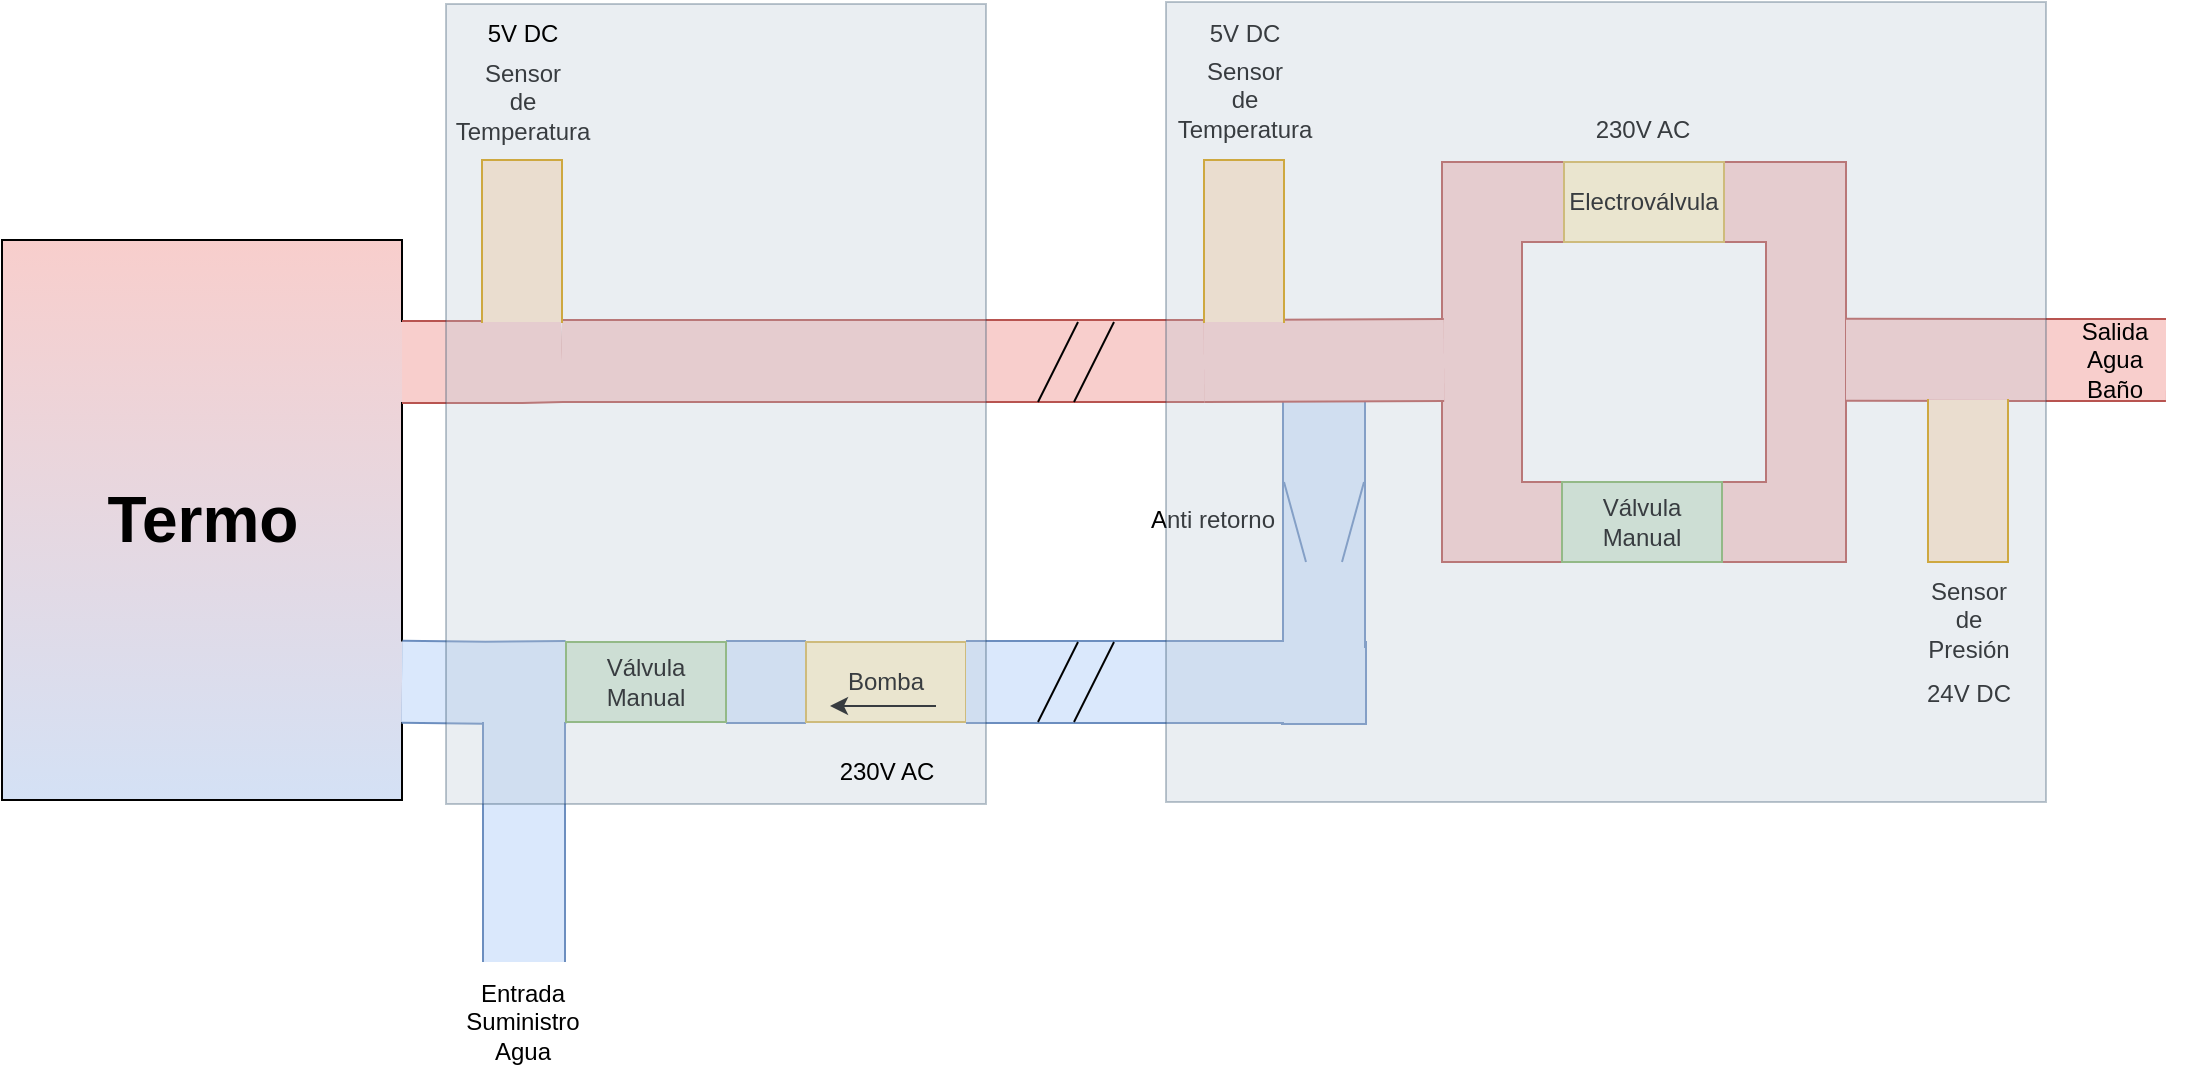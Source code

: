 <mxfile version="22.0.4" type="device">
  <diagram name="Página-1" id="ErPMRgb_rmEnNr11k0Nh">
    <mxGraphModel dx="1041" dy="548" grid="1" gridSize="10" guides="1" tooltips="1" connect="1" arrows="1" fold="1" page="1" pageScale="1" pageWidth="1169" pageHeight="827" math="0" shadow="0">
      <root>
        <mxCell id="0" />
        <mxCell id="1" parent="0" />
        <mxCell id="3v4s9zeTGjjN_nE6RWKM-5" value="" style="shape=partialRectangle;whiteSpace=wrap;html=1;bottom=1;right=1;left=1;top=0;fillColor=#F8CECC;routingCenterX=-0.5;rotation=90;gradientColor=#D4E1F5;gradientDirection=east;" vertex="1" parent="1">
          <mxGeometry x="-2" y="319" width="280" height="200" as="geometry" />
        </mxCell>
        <mxCell id="3v4s9zeTGjjN_nE6RWKM-9" value="" style="endArrow=none;html=1;rounded=0;exitX=1;exitY=0;exitDx=0;exitDy=0;" edge="1" parent="1" source="3v4s9zeTGjjN_nE6RWKM-5">
          <mxGeometry width="50" height="50" relative="1" as="geometry">
            <mxPoint x="458" y="445" as="sourcePoint" />
            <mxPoint x="238" y="520" as="targetPoint" />
          </mxGeometry>
        </mxCell>
        <mxCell id="3v4s9zeTGjjN_nE6RWKM-10" value="" style="endArrow=none;html=1;rounded=0;exitX=0.717;exitY=-0.005;exitDx=0;exitDy=0;exitPerimeter=0;" edge="1" parent="1">
          <mxGeometry width="50" height="50" relative="1" as="geometry">
            <mxPoint x="238" y="479.76" as="sourcePoint" />
            <mxPoint x="238" y="360" as="targetPoint" />
          </mxGeometry>
        </mxCell>
        <mxCell id="3v4s9zeTGjjN_nE6RWKM-27" value="" style="endArrow=none;html=1;rounded=0;entryX=0.705;entryY=-0.004;entryDx=0;entryDy=0;entryPerimeter=0;" edge="1" parent="1">
          <mxGeometry width="50" height="50" relative="1" as="geometry">
            <mxPoint x="238" y="320" as="sourcePoint" />
            <mxPoint x="238" y="279" as="targetPoint" />
          </mxGeometry>
        </mxCell>
        <mxCell id="3v4s9zeTGjjN_nE6RWKM-29" value="&lt;font style=&quot;font-size: 32px;&quot;&gt;Termo&lt;/font&gt;" style="text;strokeColor=none;fillColor=none;html=1;fontSize=24;fontStyle=1;verticalAlign=middle;align=center;" vertex="1" parent="1">
          <mxGeometry x="88" y="399" width="100" height="40" as="geometry" />
        </mxCell>
        <mxCell id="3v4s9zeTGjjN_nE6RWKM-32" value="" style="shape=filledEdge;curved=0;rounded=0;fixDash=1;endArrow=none;strokeWidth=42;fillColor=#f8cecc;edgeStyle=orthogonalEdgeStyle;html=1;strokeColor=#b85450;entryX=0;entryY=0.5;entryDx=0;entryDy=0;" edge="1" parent="1" target="3v4s9zeTGjjN_nE6RWKM-53">
          <mxGeometry width="60" height="40" relative="1" as="geometry">
            <mxPoint x="238" y="340" as="sourcePoint" />
            <mxPoint x="318" y="340" as="targetPoint" />
            <Array as="points">
              <mxPoint x="298" y="340" />
              <mxPoint x="298" y="339" />
            </Array>
          </mxGeometry>
        </mxCell>
        <mxCell id="3v4s9zeTGjjN_nE6RWKM-37" value="" style="shape=filledEdge;curved=0;rounded=0;fixDash=1;endArrow=none;strokeWidth=42;fillColor=#f8cecc;edgeStyle=orthogonalEdgeStyle;html=1;strokeColor=#b85450;exitX=1;exitY=0.5;exitDx=0;exitDy=0;entryX=0;entryY=0;entryDx=0;entryDy=0;" edge="1" parent="1" source="3v4s9zeTGjjN_nE6RWKM-53" target="3v4s9zeTGjjN_nE6RWKM-55">
          <mxGeometry width="60" height="40" relative="1" as="geometry">
            <mxPoint x="358" y="340" as="sourcePoint" />
            <mxPoint x="718" y="340" as="targetPoint" />
            <Array as="points" />
          </mxGeometry>
        </mxCell>
        <mxCell id="3v4s9zeTGjjN_nE6RWKM-41" value="" style="shape=filledEdge;curved=0;rounded=0;fixDash=1;endArrow=none;strokeWidth=42;fillColor=#dae8fc;edgeStyle=orthogonalEdgeStyle;html=1;strokeColor=#6c8ebf;" edge="1" parent="1" source="3v4s9zeTGjjN_nE6RWKM-38" target="3v4s9zeTGjjN_nE6RWKM-40">
          <mxGeometry width="60" height="40" relative="1" as="geometry">
            <mxPoint x="400" y="500" as="sourcePoint" />
            <mxPoint x="600" y="500" as="targetPoint" />
          </mxGeometry>
        </mxCell>
        <mxCell id="3v4s9zeTGjjN_nE6RWKM-40" value="Bomba" style="whiteSpace=wrap;html=1;fillColor=#fff2cc;strokeColor=#d6b656;" vertex="1" parent="1">
          <mxGeometry x="440" y="480" width="80" height="40" as="geometry" />
        </mxCell>
        <mxCell id="3v4s9zeTGjjN_nE6RWKM-42" value="" style="endArrow=classic;html=1;rounded=0;" edge="1" parent="1">
          <mxGeometry width="50" height="50" relative="1" as="geometry">
            <mxPoint x="505" y="512" as="sourcePoint" />
            <mxPoint x="452" y="512" as="targetPoint" />
          </mxGeometry>
        </mxCell>
        <mxCell id="3v4s9zeTGjjN_nE6RWKM-43" value="" style="shape=filledEdge;curved=0;rounded=0;fixDash=1;endArrow=none;strokeWidth=42;fillColor=#dae8fc;edgeStyle=orthogonalEdgeStyle;html=1;strokeColor=#6c8ebf;entryX=0;entryY=0.5;entryDx=0;entryDy=0;" edge="1" parent="1" target="3v4s9zeTGjjN_nE6RWKM-38">
          <mxGeometry width="60" height="40" relative="1" as="geometry">
            <mxPoint x="238" y="499.9" as="sourcePoint" />
            <mxPoint x="318" y="500" as="targetPoint" />
            <Array as="points" />
          </mxGeometry>
        </mxCell>
        <mxCell id="3v4s9zeTGjjN_nE6RWKM-47" value="" style="shape=filledEdge;curved=0;rounded=0;fixDash=1;endArrow=none;strokeWidth=42;fillColor=#dae8fc;edgeStyle=orthogonalEdgeStyle;html=1;strokeColor=#6c8ebf;" edge="1" parent="1">
          <mxGeometry width="60" height="40" relative="1" as="geometry">
            <mxPoint x="299" y="520" as="sourcePoint" />
            <mxPoint x="299" y="640" as="targetPoint" />
            <Array as="points">
              <mxPoint x="299" y="580" />
              <mxPoint x="299" y="580" />
            </Array>
          </mxGeometry>
        </mxCell>
        <mxCell id="3v4s9zeTGjjN_nE6RWKM-50" value="Sensor&lt;br&gt;de&lt;br&gt;Temperatura" style="text;html=1;align=center;verticalAlign=middle;resizable=0;points=[];autosize=1;strokeColor=none;fillColor=none;" vertex="1" parent="1">
          <mxGeometry x="253" y="180" width="90" height="60" as="geometry" />
        </mxCell>
        <mxCell id="3v4s9zeTGjjN_nE6RWKM-51" value="Entrada&lt;br&gt;Suministro&lt;br&gt;Agua" style="text;html=1;align=center;verticalAlign=middle;resizable=0;points=[];autosize=1;strokeColor=none;fillColor=none;" vertex="1" parent="1">
          <mxGeometry x="258" y="640" width="80" height="60" as="geometry" />
        </mxCell>
        <mxCell id="3v4s9zeTGjjN_nE6RWKM-52" value="" style="rounded=0;whiteSpace=wrap;html=1;strokeColor=none;fillColor=#dae8fc;" vertex="1" parent="1">
          <mxGeometry x="319" y="481" height="39" as="geometry" />
        </mxCell>
        <mxCell id="3v4s9zeTGjjN_nE6RWKM-53" value="" style="rounded=0;whiteSpace=wrap;html=1;strokeColor=none;fillColor=#f8cecc;" vertex="1" parent="1">
          <mxGeometry x="318" y="320" height="39" as="geometry" />
        </mxCell>
        <mxCell id="3v4s9zeTGjjN_nE6RWKM-38" value="Válvula Manual" style="whiteSpace=wrap;html=1;fillColor=#d5e8d4;strokeColor=#82b366;" vertex="1" parent="1">
          <mxGeometry x="320" y="480" width="80" height="40" as="geometry" />
        </mxCell>
        <mxCell id="3v4s9zeTGjjN_nE6RWKM-33" value="" style="shape=partialRectangle;whiteSpace=wrap;html=1;bottom=1;right=1;left=1;top=0;fillColor=#ffe6cc;routingCenterX=-0.5;rotation=-180;strokeColor=#d79b00;" vertex="1" parent="1">
          <mxGeometry x="278" y="239" width="40" height="81" as="geometry" />
        </mxCell>
        <mxCell id="3v4s9zeTGjjN_nE6RWKM-54" value="Sensor&lt;br&gt;de&lt;br&gt;Temperatura" style="text;html=1;align=center;verticalAlign=middle;resizable=0;points=[];autosize=1;strokeColor=none;fillColor=none;" vertex="1" parent="1">
          <mxGeometry x="614" y="179" width="90" height="60" as="geometry" />
        </mxCell>
        <mxCell id="3v4s9zeTGjjN_nE6RWKM-55" value="" style="rounded=0;whiteSpace=wrap;html=1;strokeColor=none;fillColor=#f8cecc;" vertex="1" parent="1">
          <mxGeometry x="639" y="320" height="39" as="geometry" />
        </mxCell>
        <mxCell id="3v4s9zeTGjjN_nE6RWKM-60" value="" style="rounded=0;whiteSpace=wrap;html=1;strokeColor=none;fillColor=#dae8fc;" vertex="1" parent="1">
          <mxGeometry x="719" y="320" height="39" as="geometry" />
        </mxCell>
        <mxCell id="3v4s9zeTGjjN_nE6RWKM-63" value="" style="rounded=0;whiteSpace=wrap;html=1;fillColor=#f8cecc;strokeColor=none;" vertex="1" parent="1">
          <mxGeometry x="719" y="319" height="41" as="geometry" />
        </mxCell>
        <mxCell id="3v4s9zeTGjjN_nE6RWKM-65" value="" style="shape=filledEdge;curved=0;rounded=0;fixDash=1;endArrow=none;strokeWidth=41;fillColor=#f8cecc;edgeStyle=orthogonalEdgeStyle;html=1;strokeColor=#b85450;entryX=0;entryY=0.5;entryDx=0;entryDy=0;" edge="1" parent="1" target="3v4s9zeTGjjN_nE6RWKM-81">
          <mxGeometry width="60" height="40" relative="1" as="geometry">
            <mxPoint x="838" y="420" as="sourcePoint" />
            <mxPoint x="818" y="260" as="targetPoint" />
            <Array as="points">
              <mxPoint x="778" y="420" />
              <mxPoint x="778" y="260" />
            </Array>
          </mxGeometry>
        </mxCell>
        <mxCell id="3v4s9zeTGjjN_nE6RWKM-66" value="" style="rounded=0;whiteSpace=wrap;html=1;fillColor=#dae8fc;strokeColor=#6c8ebf;gradientColor=none;gradientDirection=north;" vertex="1" parent="1">
          <mxGeometry x="678" y="480" width="42" height="41" as="geometry" />
        </mxCell>
        <mxCell id="3v4s9zeTGjjN_nE6RWKM-59" value="" style="shape=filledEdge;curved=0;rounded=0;fixDash=1;endArrow=none;strokeWidth=42;fillColor=#dae8fc;edgeStyle=orthogonalEdgeStyle;html=1;strokeColor=#6c8ebf;" edge="1" parent="1">
          <mxGeometry width="60" height="40" relative="1" as="geometry">
            <mxPoint x="699" y="359" as="sourcePoint" />
            <mxPoint x="699" y="483" as="targetPoint" />
            <Array as="points">
              <mxPoint x="699" y="419" />
              <mxPoint x="699" y="419" />
            </Array>
          </mxGeometry>
        </mxCell>
        <mxCell id="3v4s9zeTGjjN_nE6RWKM-30" value="" style="shape=filledEdge;curved=0;rounded=0;fixDash=1;endArrow=none;strokeWidth=42;fillColor=#dae8fc;edgeStyle=orthogonalEdgeStyle;html=1;strokeColor=#6c8ebf;" edge="1" parent="1" source="3v4s9zeTGjjN_nE6RWKM-40">
          <mxGeometry width="60" height="40" relative="1" as="geometry">
            <mxPoint x="318" y="500" as="sourcePoint" />
            <mxPoint x="679" y="500" as="targetPoint" />
          </mxGeometry>
        </mxCell>
        <mxCell id="3v4s9zeTGjjN_nE6RWKM-67" value="" style="endArrow=none;html=1;rounded=0;fillColor=#dae8fc;strokeColor=#6c8ebf;" edge="1" parent="1">
          <mxGeometry width="50" height="50" relative="1" as="geometry">
            <mxPoint x="708" y="440" as="sourcePoint" />
            <mxPoint x="719" y="400" as="targetPoint" />
          </mxGeometry>
        </mxCell>
        <mxCell id="3v4s9zeTGjjN_nE6RWKM-68" value="" style="endArrow=none;html=1;rounded=0;fillColor=#dae8fc;strokeColor=#6c8ebf;" edge="1" parent="1">
          <mxGeometry width="50" height="50" relative="1" as="geometry">
            <mxPoint x="690" y="440" as="sourcePoint" />
            <mxPoint x="679" y="400" as="targetPoint" />
          </mxGeometry>
        </mxCell>
        <mxCell id="3v4s9zeTGjjN_nE6RWKM-69" value="Anti retorno" style="text;html=1;align=center;verticalAlign=middle;resizable=0;points=[];autosize=1;strokeColor=none;fillColor=none;" vertex="1" parent="1">
          <mxGeometry x="598" y="404" width="90" height="30" as="geometry" />
        </mxCell>
        <mxCell id="3v4s9zeTGjjN_nE6RWKM-70" value="" style="endArrow=none;html=1;rounded=0;" edge="1" parent="1">
          <mxGeometry width="50" height="50" relative="1" as="geometry">
            <mxPoint x="556" y="360" as="sourcePoint" />
            <mxPoint x="576" y="320" as="targetPoint" />
          </mxGeometry>
        </mxCell>
        <mxCell id="3v4s9zeTGjjN_nE6RWKM-71" value="" style="endArrow=none;html=1;rounded=0;" edge="1" parent="1">
          <mxGeometry width="50" height="50" relative="1" as="geometry">
            <mxPoint x="574" y="360" as="sourcePoint" />
            <mxPoint x="594" y="320" as="targetPoint" />
          </mxGeometry>
        </mxCell>
        <mxCell id="3v4s9zeTGjjN_nE6RWKM-62" value="" style="shape=filledEdge;curved=0;rounded=0;fixDash=1;endArrow=none;strokeWidth=42;fillColor=#f8cecc;edgeStyle=orthogonalEdgeStyle;html=1;strokeColor=#b85450;exitX=0;exitY=0;exitDx=0;exitDy=0;" edge="1" parent="1" source="3v4s9zeTGjjN_nE6RWKM-55">
          <mxGeometry width="60" height="40" relative="1" as="geometry">
            <mxPoint x="669" y="339.85" as="sourcePoint" />
            <mxPoint x="759" y="339" as="targetPoint" />
            <Array as="points" />
          </mxGeometry>
        </mxCell>
        <mxCell id="3v4s9zeTGjjN_nE6RWKM-77" value="" style="shape=filledEdge;curved=0;rounded=0;fixDash=1;endArrow=none;strokeWidth=41;fillColor=#f8cecc;edgeStyle=orthogonalEdgeStyle;html=1;strokeColor=#b85450;exitX=1;exitY=0.5;exitDx=0;exitDy=0;entryX=1;entryY=0.5;entryDx=0;entryDy=0;" edge="1" parent="1" source="3v4s9zeTGjjN_nE6RWKM-78" target="3v4s9zeTGjjN_nE6RWKM-81">
          <mxGeometry width="60" height="40" relative="1" as="geometry">
            <mxPoint x="949" y="420" as="sourcePoint" />
            <mxPoint x="949" y="260" as="targetPoint" />
            <Array as="points">
              <mxPoint x="940" y="420" />
              <mxPoint x="940" y="260" />
            </Array>
          </mxGeometry>
        </mxCell>
        <mxCell id="3v4s9zeTGjjN_nE6RWKM-78" value="Válvula Manual" style="rounded=0;whiteSpace=wrap;html=1;fillColor=#d5e8d4;strokeColor=#82b366;" vertex="1" parent="1">
          <mxGeometry x="818" y="400" width="80" height="40" as="geometry" />
        </mxCell>
        <mxCell id="3v4s9zeTGjjN_nE6RWKM-81" value="Electroválvula" style="rounded=0;whiteSpace=wrap;html=1;fillColor=#fff2cc;strokeColor=#d6b656;" vertex="1" parent="1">
          <mxGeometry x="819" y="240" width="80" height="40" as="geometry" />
        </mxCell>
        <mxCell id="3v4s9zeTGjjN_nE6RWKM-82" value="" style="shape=filledEdge;curved=0;rounded=0;fixDash=1;endArrow=none;strokeWidth=42;fillColor=#f8cecc;edgeStyle=orthogonalEdgeStyle;html=1;strokeColor=#b85450;" edge="1" parent="1">
          <mxGeometry width="60" height="40" relative="1" as="geometry">
            <mxPoint x="960" y="338.9" as="sourcePoint" />
            <mxPoint x="1120" y="339" as="targetPoint" />
            <Array as="points">
              <mxPoint x="1120" y="339" />
            </Array>
          </mxGeometry>
        </mxCell>
        <mxCell id="3v4s9zeTGjjN_nE6RWKM-84" value="" style="rounded=0;whiteSpace=wrap;html=1;strokeColor=none;fillColor=#dae8fc;" vertex="1" parent="1">
          <mxGeometry x="1041" y="320" height="39" as="geometry" />
        </mxCell>
        <mxCell id="3v4s9zeTGjjN_nE6RWKM-87" value="" style="shape=partialRectangle;whiteSpace=wrap;html=1;bottom=1;right=1;left=1;top=0;fillColor=#ffe6cc;routingCenterX=-0.5;rotation=0;strokeColor=#d79b00;" vertex="1" parent="1">
          <mxGeometry x="1001" y="359" width="40" height="81" as="geometry" />
        </mxCell>
        <mxCell id="3v4s9zeTGjjN_nE6RWKM-88" value="Sensor&lt;br&gt;de&lt;br&gt;Presión" style="text;html=1;align=center;verticalAlign=middle;resizable=0;points=[];autosize=1;strokeColor=none;fillColor=none;" vertex="1" parent="1">
          <mxGeometry x="991" y="439" width="60" height="60" as="geometry" />
        </mxCell>
        <mxCell id="3v4s9zeTGjjN_nE6RWKM-89" value="Salida&lt;br&gt;Agua&lt;br&gt;Baño" style="text;html=1;align=center;verticalAlign=middle;resizable=0;points=[];autosize=1;strokeColor=none;fillColor=none;" vertex="1" parent="1">
          <mxGeometry x="1064" y="308.5" width="60" height="60" as="geometry" />
        </mxCell>
        <mxCell id="3v4s9zeTGjjN_nE6RWKM-91" value="" style="rounded=0;whiteSpace=wrap;html=1;opacity=30;fillColor=#bac8d3;strokeColor=#23445d;" vertex="1" parent="1">
          <mxGeometry x="260" y="161" width="270" height="400" as="geometry" />
        </mxCell>
        <mxCell id="3v4s9zeTGjjN_nE6RWKM-96" value="230V AC" style="text;html=1;align=center;verticalAlign=middle;resizable=0;points=[];autosize=1;strokeColor=none;fillColor=none;" vertex="1" parent="1">
          <mxGeometry x="823" y="209" width="70" height="30" as="geometry" />
        </mxCell>
        <mxCell id="3v4s9zeTGjjN_nE6RWKM-97" value="5V DC" style="text;html=1;align=center;verticalAlign=middle;resizable=0;points=[];autosize=1;strokeColor=none;fillColor=none;" vertex="1" parent="1">
          <mxGeometry x="629" y="161" width="60" height="30" as="geometry" />
        </mxCell>
        <mxCell id="3v4s9zeTGjjN_nE6RWKM-98" value="5V DC" style="text;html=1;align=center;verticalAlign=middle;resizable=0;points=[];autosize=1;strokeColor=none;fillColor=none;" vertex="1" parent="1">
          <mxGeometry x="268" y="161" width="60" height="30" as="geometry" />
        </mxCell>
        <mxCell id="3v4s9zeTGjjN_nE6RWKM-99" value="24V DC" style="text;html=1;align=center;verticalAlign=middle;resizable=0;points=[];autosize=1;strokeColor=none;fillColor=none;" vertex="1" parent="1">
          <mxGeometry x="986" y="491" width="70" height="30" as="geometry" />
        </mxCell>
        <mxCell id="3v4s9zeTGjjN_nE6RWKM-100" value="230V AC" style="text;html=1;align=center;verticalAlign=middle;resizable=0;points=[];autosize=1;strokeColor=none;fillColor=none;" vertex="1" parent="1">
          <mxGeometry x="445" y="530" width="70" height="30" as="geometry" />
        </mxCell>
        <mxCell id="3v4s9zeTGjjN_nE6RWKM-56" value="" style="shape=partialRectangle;whiteSpace=wrap;html=1;bottom=1;right=1;left=1;top=0;fillColor=#ffe6cc;routingCenterX=-0.5;rotation=-180;strokeColor=#d79b00;" vertex="1" parent="1">
          <mxGeometry x="639" y="239" width="40" height="81" as="geometry" />
        </mxCell>
        <mxCell id="3v4s9zeTGjjN_nE6RWKM-102" value="" style="rounded=0;whiteSpace=wrap;html=1;opacity=30;fillColor=#bac8d3;strokeColor=#23445d;" vertex="1" parent="1">
          <mxGeometry x="620" y="160" width="440" height="400" as="geometry" />
        </mxCell>
        <mxCell id="3v4s9zeTGjjN_nE6RWKM-103" value="" style="endArrow=none;html=1;rounded=0;" edge="1" parent="1">
          <mxGeometry width="50" height="50" relative="1" as="geometry">
            <mxPoint x="556" y="520" as="sourcePoint" />
            <mxPoint x="576" y="480" as="targetPoint" />
          </mxGeometry>
        </mxCell>
        <mxCell id="3v4s9zeTGjjN_nE6RWKM-104" value="" style="endArrow=none;html=1;rounded=0;" edge="1" parent="1">
          <mxGeometry width="50" height="50" relative="1" as="geometry">
            <mxPoint x="574" y="520" as="sourcePoint" />
            <mxPoint x="594" y="480" as="targetPoint" />
          </mxGeometry>
        </mxCell>
      </root>
    </mxGraphModel>
  </diagram>
</mxfile>
